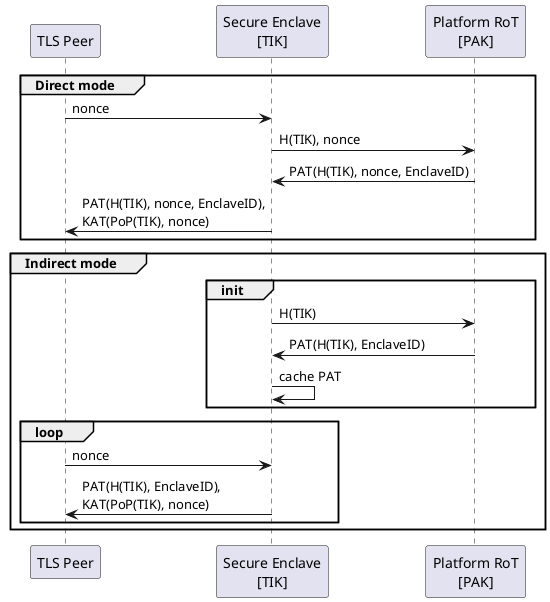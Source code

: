 @startuml

participant "TLS Peer" as P order 5
participant "Secure Enclave\n[TIK]" as TEP order 10
participant "Platform RoT\n[PAK]" as PRoT order 20

group Direct mode
	P -> TEP: nonce
	TEP -> PRoT: H(TIK), nonce
	PRoT -> TEP: PAT(H(TIK), nonce, EnclaveID)
	TEP -> P: PAT(H(TIK), nonce, EnclaveID),\nKAT(PoP(TIK), nonce)
end group

group Indirect mode
	group init
		TEP -> PRoT: H(TIK)
		PRoT -> TEP: PAT(H(TIK), EnclaveID)
		TEP -> TEP: cache PAT
	end group

	loop
		P -> TEP: nonce
		TEP -> P: PAT(H(TIK), EnclaveID),\nKAT(PoP(TIK), nonce)
	end
end group
